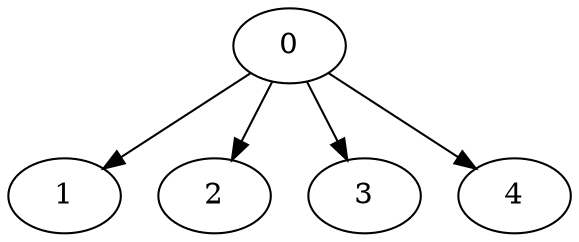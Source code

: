 digraph "TestComparable" {
	0	 [Weight=5];
	1	 [Weight=10];
	2	 [Weight=10];
	3	 [Weight=10];
	4	 [Weight=10];
	0 -> 1	 [Weight=15];
	0 -> 2	 [Weight=15];
	0 -> 3	 [Weight=15];
	0 -> 4	 [Weight=15];
}
